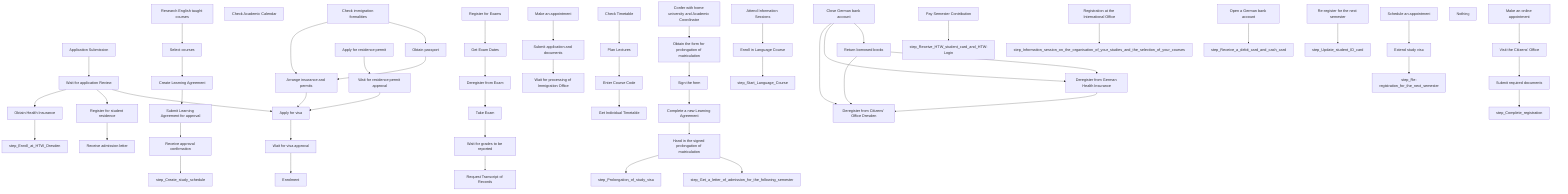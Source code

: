 flowchart TD
    step_Application_Submission["Application Submission"]
    step_Wait_for_application_Review["Wait for application Review"]
    step_Research_English_taught_courses["Research English taught courses"]
    step_Select_courses["Select courses"]
    step_Create_Learning_Agreement["Create Learning Agreement"]
    step_Submit_Learning_Agreement_for_approval["Submit Learning Agreement for approval"]
    step_Receive_approval_confirmation["Receive approval confirmation"]
    step_Check_Academic_Calendar["Check Academic Calendar"]
    step_Attend_Information_Sessions["Attend Information Sessions"]
    step_Enroll_in_Language_Course["Enroll in Language Course"]
    step_Obtain_Health_Insurance["Obtain Health Insurance"]
    step_Apply_for_residence_permit["Apply for residence permit"]
    step_Wait_for_residence_permit_approval["Wait for residence permit approval"]
    step_Check_immigration_formalities["Check immigration formalities"]
    step_Obtain_passport["Obtain passport"]
    step_Arrange_insurance_and_permits["Arrange insurance and permits"]
    step_Apply_for_visa["Apply for visa"]
    step_Wait_for_visa_approval["Wait for visa approval"]
    step_Apply_for_residence_permit["Apply for residence permit"]
    step_Register_for_student_residence["Register for student residence"]
    step_Receive_admission_letter["Receive admission letter"]
    step_Pay_Semester_Contribution["Pay Semester Contribution"]
    step_Registration_at_the_International_Office["Registration at the International Office"]
    step_Enrolment["Enrolment"]
    step_Make_an_online_appointment["Make an online appointment"]
    step_Visit_the_Citizens'_Office["Visit the Citizens' Office"]
    step_Submit_required_documents["Submit required documents"]
    step_Make_an_appointment["Make an appointment"]
    step_Submit_application_and_documents["Submit application and documents"]
    step_Wait_for_processing_of_Immigration_Office["Wait for processing of Immigration Office"]
    step_Open_a_German_bank_account["Open a German bank account"]
    step_Check_Timetable["Check Timetable"]
    step_Plan_Lectures["Plan Lectures"]
    step_Enter_Course_Code["Enter Course Code"]
    step_Get_Individual_Timetable["Get Individual Timetable"]
    step_Register_for_Exams["Register for Exams"]
    step_Get_Exam_Dates["Get Exam Dates"]
    step_Deregister_from_Exam["Deregister from Exam"]
    step_Take_Exam["Take Exam"]
    step_Wait_for_grades_to_be_reported["Wait for grades to be reported"]
    step_Request_Transcript_of_Records["Request Transcript of Records"]
    step_Confer_with_home_university_and_Academic_Coordinator["Confer with home university and Academic Coordinator"]
    step_Obtain_the_form_for_prolongation_of_matriculation["Obtain the form for prolongation of matriculation"]
    step_Sign_the_form["Sign the form"]
    step_Complete_a_new_Learning_Agreement["Complete a new Learning Agreement"]
    step_Hand_in_the_signed_prolongation_of_matriculation["Hand in the signed prolongation of matriculation"]
    step_Schedule_an_appointment["Schedule an appointment"]
    step_Extend_study_visa["Extend study visa"]
    step_Re-register_for_the_next_semester["Re-register for the next semester"]
    step_Nothing["Nothing"]
    step_Close_German_bank_account["Close German bank account"]
    step_Return_borrowed_books["Return borrowed books"]
    step_Deregister_from_German_Health_Insurance["Deregister from German Health Insurance"]
    step_Deregister_from_Citizens'_Office_Dresden["Deregister from Citizens' Office Dresden"]
    step_Application_Submission --> step_Wait_for_application_Review
    step_Wait_for_application_Review --> step_Apply_for_visa
    step_Wait_for_application_Review --> step_Register_for_student_residence
    step_Wait_for_application_Review --> step_Obtain_Health_Insurance
    step_Research_English_taught_courses --> step_Select_courses
    step_Select_courses --> step_Create_Learning_Agreement
    step_Create_Learning_Agreement --> step_Submit_Learning_Agreement_for_approval
    step_Submit_Learning_Agreement_for_approval --> step_Receive_approval_confirmation
    step_Receive_approval_confirmation --> step_Create_study_schedule
    step_Attend_Information_Sessions --> step_Enroll_in_Language_Course
    step_Enroll_in_Language_Course --> step_Start_Language_Course
    step_Obtain_Health_Insurance --> step_Enroll_at_HTW_Dresden
    step_Apply_for_residence_permit --> step_Wait_for_residence_permit_approval
    step_Wait_for_residence_permit_approval --> step_Apply_for_visa
    step_Check_immigration_formalities --> step_Obtain_passport
    step_Check_immigration_formalities --> step_Arrange_insurance_and_permits
    step_Obtain_passport --> step_Arrange_insurance_and_permits
    step_Arrange_insurance_and_permits --> step_Apply_for_visa
    step_Apply_for_visa --> step_Wait_for_visa_approval
    step_Wait_for_visa_approval --> step_Enrolment
    step_Register_for_student_residence --> step_Receive_admission_letter
    step_Pay_Semester_Contribution --> step_Receive_HTW_student_card_and_HTW-Login
    step_Registration_at_the_International_Office --> step_Information_session_on_the_organisation_of_your_studies_and_the_selection_of_your_courses
    step_Make_an_online_appointment --> step_Visit_the_Citizens'_Office
    step_Visit_the_Citizens'_Office --> step_Submit_required_documents
    step_Submit_required_documents --> step_Complete_registration
    step_Make_an_appointment --> step_Submit_application_and_documents
    step_Submit_application_and_documents --> step_Wait_for_processing_of_Immigration_Office
    step_Open_a_German_bank_account --> step_Receive_a_debit_card_and_cash_card
    step_Check_Timetable --> step_Plan_Lectures
    step_Plan_Lectures --> step_Enter_Course_Code
    step_Enter_Course_Code --> step_Get_Individual_Timetable
    step_Register_for_Exams --> step_Get_Exam_Dates
    step_Get_Exam_Dates --> step_Deregister_from_Exam
    step_Deregister_from_Exam --> step_Take_Exam
    step_Take_Exam --> step_Wait_for_grades_to_be_reported
    step_Wait_for_grades_to_be_reported --> step_Request_Transcript_of_Records
    step_Confer_with_home_university_and_Academic_Coordinator --> step_Obtain_the_form_for_prolongation_of_matriculation
    step_Obtain_the_form_for_prolongation_of_matriculation --> step_Sign_the_form
    step_Sign_the_form --> step_Complete_a_new_Learning_Agreement
    step_Complete_a_new_Learning_Agreement --> step_Hand_in_the_signed_prolongation_of_matriculation
    step_Hand_in_the_signed_prolongation_of_matriculation --> step_Get_a_letter_of_admission_for_the_following_semester
    step_Hand_in_the_signed_prolongation_of_matriculation --> step_Prolongation_of_study_visa
    step_Schedule_an_appointment --> step_Extend_study_visa
    step_Extend_study_visa --> step_Re-registration_for_the_next_semester
    step_Re-register_for_the_next_semester --> step_Update_student_ID_card
    step_Close_German_bank_account --> step_Return_borrowed_books
    step_Close_German_bank_account --> step_Deregister_from_German_Health_Insurance
    step_Close_German_bank_account --> step_Deregister_from_Citizens'_Office_Dresden
    step_Return_borrowed_books --> step_Deregister_from_German_Health_Insurance
    step_Return_borrowed_books --> step_Deregister_from_Citizens'_Office_Dresden
    step_Deregister_from_German_Health_Insurance --> step_Deregister_from_Citizens'_Office_Dresden